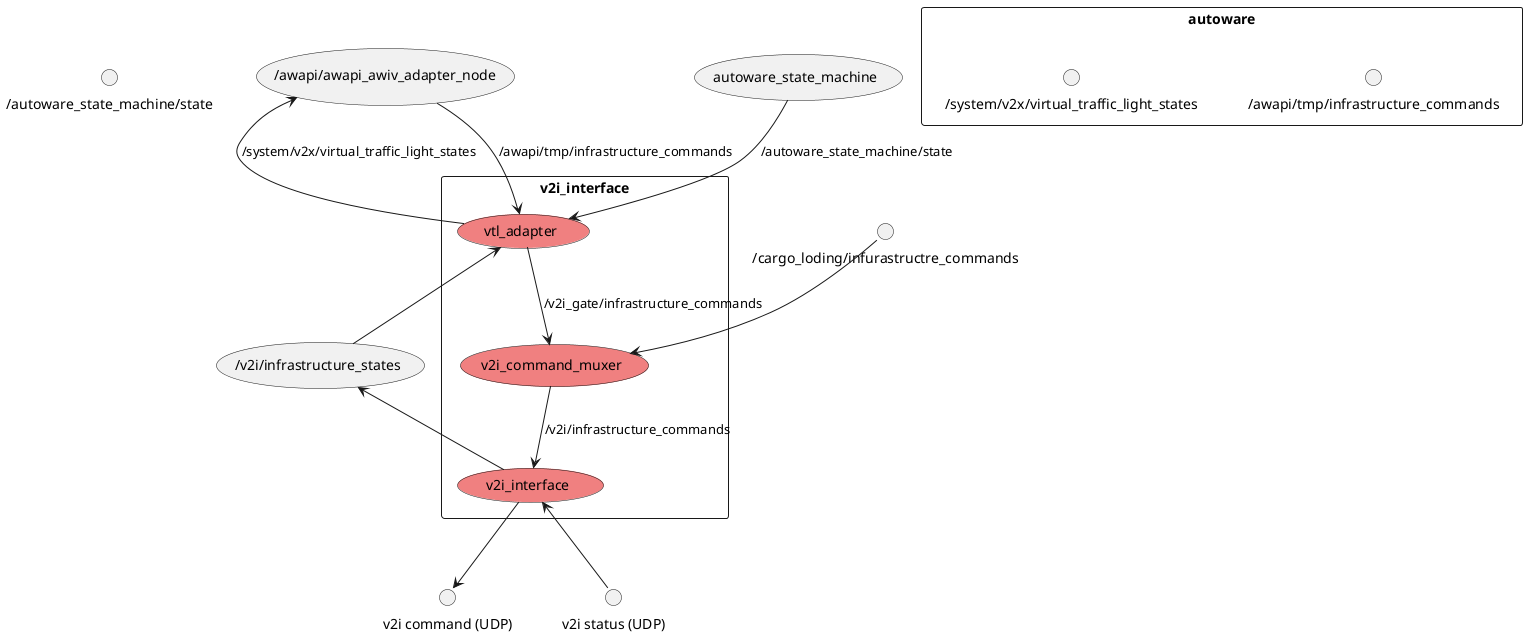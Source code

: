 @startuml

rectangle autoware {
  interface "/awapi/tmp/infrastructure_commands"
  interface "/system/v2x/virtual_traffic_light_states"
}
interface "/autoware_state_machine/state"
rectangle "v2i_interface" as v2i {
  usecase "v2i_interface" #LightCoral
  usecase "v2i_command_muxer" #LightCoral
  usecase "vtl_adapter" #LightCoral
} 
interface "v2i command (UDP)" as v2i_command_udp
interface "v2i status (UDP)" as v2i_status_udp
interface "/cargo_loding/infurastructre_commands"

(/awapi/awapi_awiv_adapter_node) --> (vtl_adapter) : /awapi/tmp/infrastructure_commands
(/awapi/awapi_awiv_adapter_node) <-- (vtl_adapter) : /system/v2x/virtual_traffic_light_states
(autoware_state_machine) --> (vtl_adapter) : /autoware_state_machine/state
(/cargo_loding/infurastructre_commands) --> (v2i_command_muxer)
(vtl_adapter) --> (v2i_command_muxer) : /v2i_gate/infrastructure_commands
(v2i_command_muxer) --> (v2i_interface) : /v2i/infrastructure_commands
(vtl_adapter) <-- (/v2i/infrastructure_states)
(/v2i/infrastructure_states) <-- (v2i_interface)
(v2i_interface) --> (v2i_command_udp)
(v2i_interface) <-- (v2i_status_udp)
@enduml
